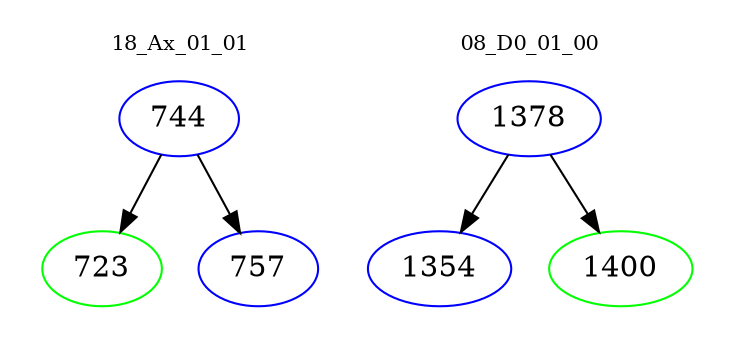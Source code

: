 digraph{
subgraph cluster_0 {
color = white
label = "18_Ax_01_01";
fontsize=10;
T0_744 [label="744", color="blue"]
T0_744 -> T0_723 [color="black"]
T0_723 [label="723", color="green"]
T0_744 -> T0_757 [color="black"]
T0_757 [label="757", color="blue"]
}
subgraph cluster_1 {
color = white
label = "08_D0_01_00";
fontsize=10;
T1_1378 [label="1378", color="blue"]
T1_1378 -> T1_1354 [color="black"]
T1_1354 [label="1354", color="blue"]
T1_1378 -> T1_1400 [color="black"]
T1_1400 [label="1400", color="green"]
}
}

